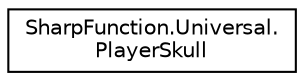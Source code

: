 digraph "Graphical Class Hierarchy"
{
 // LATEX_PDF_SIZE
  edge [fontname="Helvetica",fontsize="10",labelfontname="Helvetica",labelfontsize="10"];
  node [fontname="Helvetica",fontsize="10",shape=record];
  rankdir="LR";
  Node0 [label="SharpFunction.Universal.\lPlayerSkull",height=0.2,width=0.4,color="black", fillcolor="white", style="filled",URL="$class_sharp_function_1_1_universal_1_1_player_skull.html",tooltip="Represents player skull item. This is mostly just item nbt"];
}
